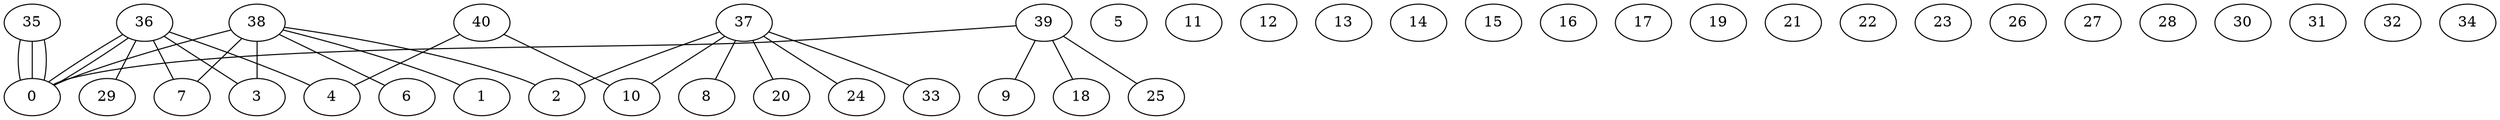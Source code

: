 graph G {
0;
1;
2;
3;
4;
5;
6;
7;
8;
9;
10;
11;
12;
13;
14;
15;
16;
17;
18;
19;
20;
21;
22;
23;
24;
25;
26;
27;
28;
29;
30;
31;
32;
33;
34;
35;
36;
37;
38;
39;
40;
40--4 ;
40--10 ;
39--9 ;
39--25 ;
39--0 ;
39--18 ;
38--1 ;
38--7 ;
38--6 ;
38--0 ;
38--3 ;
38--2 ;
37--20 ;
37--8 ;
37--10 ;
37--33 ;
37--24 ;
37--2 ;
36--7 ;
36--29 ;
36--3 ;
36--4 ;
36--0 ;
36--0 ;
35--0 ;
35--0 ;
35--0 ;
}

